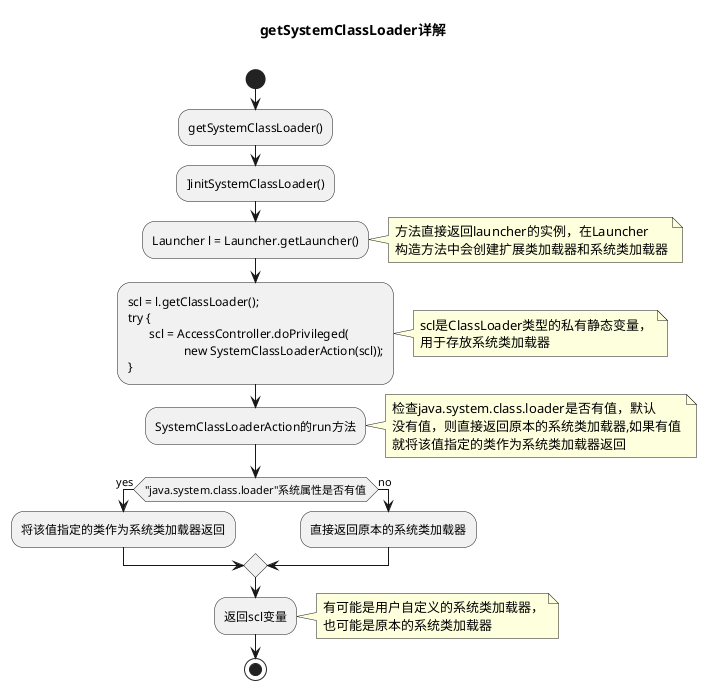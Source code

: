 '@startuml
'(*)  --> "check input"
'If "input is verbose" then
'--> [Yes] "turn on verbosity"
'--> "run command"
'else
'--> "run command"
'Endif
'-->(*)
'@enduml

@startuml

title getSystemClassLoader详解\n
start

:getSystemClassLoader();
:]initSystemClassLoader();
:Launcher l = Launcher.getLauncher();
note right: 方法直接返回launcher的实例，在Launcher\n构造方法中会创建扩展类加载器和系统类加载器
:scl = l.getClassLoader();\ntry {\n       scl = AccessController.doPrivileged(\n                  new SystemClassLoaderAction(scl));\n};
note right:scl是ClassLoader类型的私有静态变量，\n用于存放系统类加载器
:SystemClassLoaderAction的run方法;
note right:检查java.system.class.loader是否有值，默认\n没有值，则直接返回原本的系统类加载器,如果有值\n就将该值指定的类作为系统类加载器返回
if("java.system.class.loader"系统属性是否有值) then (yes)
    :将该值指定的类作为系统类加载器返回;
else (no)
    :直接返回原本的系统类加载器;
endif
:返回scl变量;
note right:有可能是用户自定义的系统类加载器，\n也可能是原本的系统类加载器
stop
@enduml